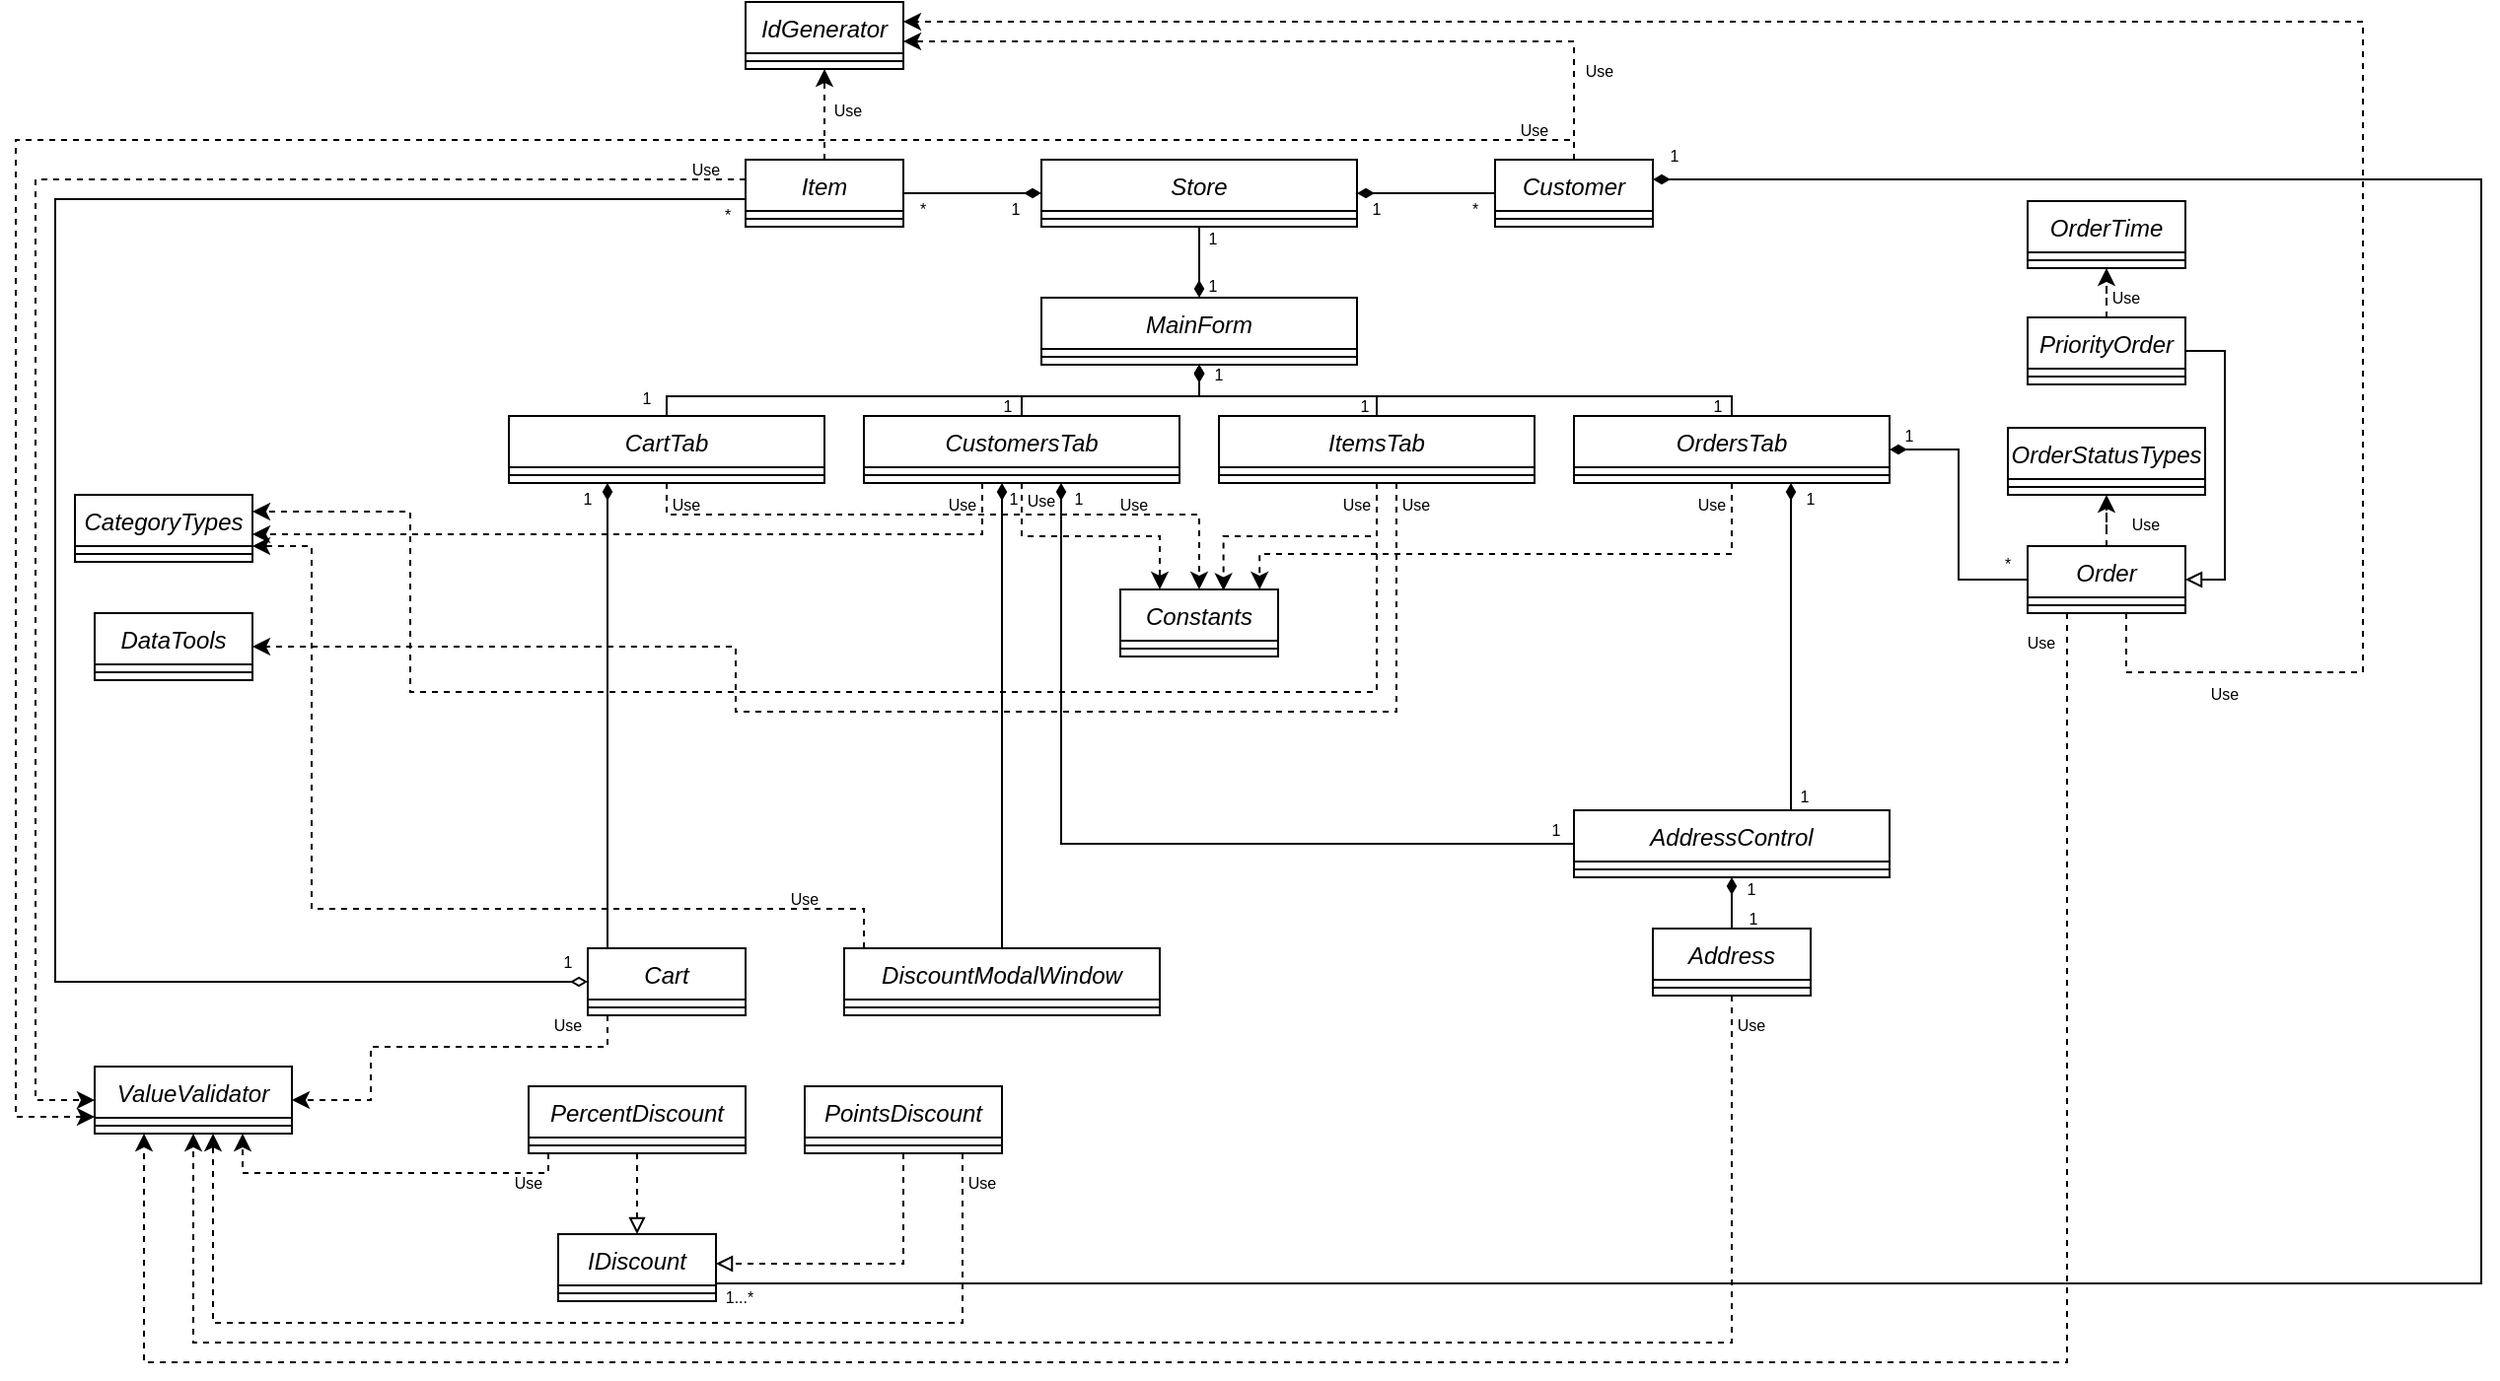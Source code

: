 <mxfile version="24.1.0" type="device">
  <diagram id="C5RBs43oDa-KdzZeNtuy" name="Page-1">
    <mxGraphModel dx="1646" dy="1647" grid="1" gridSize="10" guides="1" tooltips="1" connect="1" arrows="1" fold="1" page="1" pageScale="1" pageWidth="827" pageHeight="1169" math="0" shadow="0">
      <root>
        <mxCell id="WIyWlLk6GJQsqaUBKTNV-0" />
        <mxCell id="WIyWlLk6GJQsqaUBKTNV-1" parent="WIyWlLk6GJQsqaUBKTNV-0" />
        <mxCell id="OP0-XlqNr-w01qVT3SQ6-23" style="edgeStyle=orthogonalEdgeStyle;rounded=0;orthogonalLoop=1;jettySize=auto;html=1;entryX=0.5;entryY=0;entryDx=0;entryDy=0;endArrow=diamondThin;endFill=1;" parent="WIyWlLk6GJQsqaUBKTNV-1" source="zkfFHV4jXpPFQw0GAbJ--0" target="OP0-XlqNr-w01qVT3SQ6-0" edge="1">
          <mxGeometry relative="1" as="geometry" />
        </mxCell>
        <mxCell id="zkfFHV4jXpPFQw0GAbJ--0" value="Store" style="swimlane;fontStyle=2;align=center;verticalAlign=top;childLayout=stackLayout;horizontal=1;startSize=26;horizontalStack=0;resizeParent=1;resizeLast=0;collapsible=1;marginBottom=0;rounded=0;shadow=0;strokeWidth=1;" parent="WIyWlLk6GJQsqaUBKTNV-1" vertex="1">
          <mxGeometry x="290" y="40" width="160" height="34" as="geometry">
            <mxRectangle x="230" y="140" width="160" height="26" as="alternateBounds" />
          </mxGeometry>
        </mxCell>
        <mxCell id="zkfFHV4jXpPFQw0GAbJ--4" value="" style="line;html=1;strokeWidth=1;align=left;verticalAlign=middle;spacingTop=-1;spacingLeft=3;spacingRight=3;rotatable=0;labelPosition=right;points=[];portConstraint=eastwest;" parent="zkfFHV4jXpPFQw0GAbJ--0" vertex="1">
          <mxGeometry y="26" width="160" height="8" as="geometry" />
        </mxCell>
        <mxCell id="OP0-XlqNr-w01qVT3SQ6-0" value="MainForm" style="swimlane;fontStyle=2;align=center;verticalAlign=top;childLayout=stackLayout;horizontal=1;startSize=26;horizontalStack=0;resizeParent=1;resizeLast=0;collapsible=1;marginBottom=0;rounded=0;shadow=0;strokeWidth=1;" parent="WIyWlLk6GJQsqaUBKTNV-1" vertex="1">
          <mxGeometry x="290" y="110" width="160" height="34" as="geometry">
            <mxRectangle x="230" y="140" width="160" height="26" as="alternateBounds" />
          </mxGeometry>
        </mxCell>
        <mxCell id="OP0-XlqNr-w01qVT3SQ6-1" value="" style="line;html=1;strokeWidth=1;align=left;verticalAlign=middle;spacingTop=-1;spacingLeft=3;spacingRight=3;rotatable=0;labelPosition=right;points=[];portConstraint=eastwest;" parent="OP0-XlqNr-w01qVT3SQ6-0" vertex="1">
          <mxGeometry y="26" width="160" height="8" as="geometry" />
        </mxCell>
        <mxCell id="OP0-XlqNr-w01qVT3SQ6-26" style="edgeStyle=orthogonalEdgeStyle;rounded=0;orthogonalLoop=1;jettySize=auto;html=1;endArrow=diamondThin;endFill=1;" parent="WIyWlLk6GJQsqaUBKTNV-1" source="OP0-XlqNr-w01qVT3SQ6-2" target="OP0-XlqNr-w01qVT3SQ6-0" edge="1">
          <mxGeometry relative="1" as="geometry">
            <Array as="points">
              <mxPoint x="460" y="160" />
              <mxPoint x="370" y="160" />
            </Array>
          </mxGeometry>
        </mxCell>
        <mxCell id="OP0-XlqNr-w01qVT3SQ6-36" style="edgeStyle=orthogonalEdgeStyle;rounded=0;orthogonalLoop=1;jettySize=auto;html=1;entryX=1;entryY=0.25;entryDx=0;entryDy=0;dashed=1;" parent="WIyWlLk6GJQsqaUBKTNV-1" source="OP0-XlqNr-w01qVT3SQ6-2" target="OP0-XlqNr-w01qVT3SQ6-12" edge="1">
          <mxGeometry relative="1" as="geometry">
            <Array as="points">
              <mxPoint x="460" y="310" />
              <mxPoint x="-30" y="310" />
              <mxPoint x="-30" y="219" />
            </Array>
          </mxGeometry>
        </mxCell>
        <mxCell id="OP0-XlqNr-w01qVT3SQ6-37" style="edgeStyle=orthogonalEdgeStyle;rounded=0;orthogonalLoop=1;jettySize=auto;html=1;entryX=1;entryY=0.5;entryDx=0;entryDy=0;dashed=1;" parent="WIyWlLk6GJQsqaUBKTNV-1" source="OP0-XlqNr-w01qVT3SQ6-2" target="OP0-XlqNr-w01qVT3SQ6-10" edge="1">
          <mxGeometry relative="1" as="geometry">
            <Array as="points">
              <mxPoint x="470" y="320" />
              <mxPoint x="135" y="320" />
              <mxPoint x="135" y="287" />
            </Array>
          </mxGeometry>
        </mxCell>
        <mxCell id="OP0-XlqNr-w01qVT3SQ6-2" value="ItemsTab" style="swimlane;fontStyle=2;align=center;verticalAlign=top;childLayout=stackLayout;horizontal=1;startSize=26;horizontalStack=0;resizeParent=1;resizeLast=0;collapsible=1;marginBottom=0;rounded=0;shadow=0;strokeWidth=1;" parent="WIyWlLk6GJQsqaUBKTNV-1" vertex="1">
          <mxGeometry x="380" y="170" width="160" height="34" as="geometry">
            <mxRectangle x="230" y="140" width="160" height="26" as="alternateBounds" />
          </mxGeometry>
        </mxCell>
        <mxCell id="OP0-XlqNr-w01qVT3SQ6-3" value="" style="line;html=1;strokeWidth=1;align=left;verticalAlign=middle;spacingTop=-1;spacingLeft=3;spacingRight=3;rotatable=0;labelPosition=right;points=[];portConstraint=eastwest;" parent="OP0-XlqNr-w01qVT3SQ6-2" vertex="1">
          <mxGeometry y="26" width="160" height="8" as="geometry" />
        </mxCell>
        <mxCell id="OP0-XlqNr-w01qVT3SQ6-24" style="edgeStyle=orthogonalEdgeStyle;rounded=0;orthogonalLoop=1;jettySize=auto;html=1;entryX=0.5;entryY=1;entryDx=0;entryDy=0;endArrow=diamondThin;endFill=1;" parent="WIyWlLk6GJQsqaUBKTNV-1" source="OP0-XlqNr-w01qVT3SQ6-4" target="OP0-XlqNr-w01qVT3SQ6-0" edge="1">
          <mxGeometry relative="1" as="geometry">
            <Array as="points">
              <mxPoint x="100" y="160" />
              <mxPoint x="370" y="160" />
            </Array>
          </mxGeometry>
        </mxCell>
        <mxCell id="OP0-XlqNr-w01qVT3SQ6-32" style="edgeStyle=orthogonalEdgeStyle;rounded=0;orthogonalLoop=1;jettySize=auto;html=1;dashed=1;" parent="WIyWlLk6GJQsqaUBKTNV-1" source="OP0-XlqNr-w01qVT3SQ6-4" target="OP0-XlqNr-w01qVT3SQ6-14" edge="1">
          <mxGeometry relative="1" as="geometry">
            <Array as="points">
              <mxPoint x="100" y="220" />
              <mxPoint x="370" y="220" />
            </Array>
          </mxGeometry>
        </mxCell>
        <mxCell id="OP0-XlqNr-w01qVT3SQ6-4" value="CartTab" style="swimlane;fontStyle=2;align=center;verticalAlign=top;childLayout=stackLayout;horizontal=1;startSize=26;horizontalStack=0;resizeParent=1;resizeLast=0;collapsible=1;marginBottom=0;rounded=0;shadow=0;strokeWidth=1;" parent="WIyWlLk6GJQsqaUBKTNV-1" vertex="1">
          <mxGeometry x="20" y="170" width="160" height="34" as="geometry">
            <mxRectangle x="230" y="140" width="160" height="26" as="alternateBounds" />
          </mxGeometry>
        </mxCell>
        <mxCell id="OP0-XlqNr-w01qVT3SQ6-5" value="" style="line;html=1;strokeWidth=1;align=left;verticalAlign=middle;spacingTop=-1;spacingLeft=3;spacingRight=3;rotatable=0;labelPosition=right;points=[];portConstraint=eastwest;" parent="OP0-XlqNr-w01qVT3SQ6-4" vertex="1">
          <mxGeometry y="26" width="160" height="8" as="geometry" />
        </mxCell>
        <mxCell id="OP0-XlqNr-w01qVT3SQ6-25" style="edgeStyle=orthogonalEdgeStyle;rounded=0;orthogonalLoop=1;jettySize=auto;html=1;endArrow=diamondThin;endFill=1;" parent="WIyWlLk6GJQsqaUBKTNV-1" source="OP0-XlqNr-w01qVT3SQ6-6" target="OP0-XlqNr-w01qVT3SQ6-0" edge="1">
          <mxGeometry relative="1" as="geometry">
            <Array as="points">
              <mxPoint x="280" y="160" />
              <mxPoint x="370" y="160" />
            </Array>
          </mxGeometry>
        </mxCell>
        <mxCell id="OP0-XlqNr-w01qVT3SQ6-31" style="edgeStyle=orthogonalEdgeStyle;rounded=0;orthogonalLoop=1;jettySize=auto;html=1;entryX=0.25;entryY=0;entryDx=0;entryDy=0;dashed=1;" parent="WIyWlLk6GJQsqaUBKTNV-1" source="OP0-XlqNr-w01qVT3SQ6-6" target="OP0-XlqNr-w01qVT3SQ6-14" edge="1">
          <mxGeometry relative="1" as="geometry" />
        </mxCell>
        <mxCell id="OP0-XlqNr-w01qVT3SQ6-6" value="CustomersTab" style="swimlane;fontStyle=2;align=center;verticalAlign=top;childLayout=stackLayout;horizontal=1;startSize=26;horizontalStack=0;resizeParent=1;resizeLast=0;collapsible=1;marginBottom=0;rounded=0;shadow=0;strokeWidth=1;" parent="WIyWlLk6GJQsqaUBKTNV-1" vertex="1">
          <mxGeometry x="200" y="170" width="160" height="34" as="geometry">
            <mxRectangle x="230" y="140" width="160" height="26" as="alternateBounds" />
          </mxGeometry>
        </mxCell>
        <mxCell id="OP0-XlqNr-w01qVT3SQ6-7" value="" style="line;html=1;strokeWidth=1;align=left;verticalAlign=middle;spacingTop=-1;spacingLeft=3;spacingRight=3;rotatable=0;labelPosition=right;points=[];portConstraint=eastwest;" parent="OP0-XlqNr-w01qVT3SQ6-6" vertex="1">
          <mxGeometry y="26" width="160" height="8" as="geometry" />
        </mxCell>
        <mxCell id="OP0-XlqNr-w01qVT3SQ6-27" style="edgeStyle=orthogonalEdgeStyle;rounded=0;orthogonalLoop=1;jettySize=auto;html=1;endArrow=diamondThin;endFill=1;" parent="WIyWlLk6GJQsqaUBKTNV-1" source="OP0-XlqNr-w01qVT3SQ6-8" target="OP0-XlqNr-w01qVT3SQ6-0" edge="1">
          <mxGeometry relative="1" as="geometry">
            <Array as="points">
              <mxPoint x="640" y="160" />
              <mxPoint x="370" y="160" />
            </Array>
          </mxGeometry>
        </mxCell>
        <mxCell id="OP0-XlqNr-w01qVT3SQ6-8" value="OrdersTab" style="swimlane;fontStyle=2;align=center;verticalAlign=top;childLayout=stackLayout;horizontal=1;startSize=26;horizontalStack=0;resizeParent=1;resizeLast=0;collapsible=1;marginBottom=0;rounded=0;shadow=0;strokeWidth=1;" parent="WIyWlLk6GJQsqaUBKTNV-1" vertex="1">
          <mxGeometry x="560" y="170" width="160" height="34" as="geometry">
            <mxRectangle x="230" y="140" width="160" height="26" as="alternateBounds" />
          </mxGeometry>
        </mxCell>
        <mxCell id="OP0-XlqNr-w01qVT3SQ6-9" value="" style="line;html=1;strokeWidth=1;align=left;verticalAlign=middle;spacingTop=-1;spacingLeft=3;spacingRight=3;rotatable=0;labelPosition=right;points=[];portConstraint=eastwest;" parent="OP0-XlqNr-w01qVT3SQ6-8" vertex="1">
          <mxGeometry y="26" width="160" height="8" as="geometry" />
        </mxCell>
        <mxCell id="OP0-XlqNr-w01qVT3SQ6-10" value="DataTools" style="swimlane;fontStyle=2;align=center;verticalAlign=top;childLayout=stackLayout;horizontal=1;startSize=26;horizontalStack=0;resizeParent=1;resizeLast=0;collapsible=1;marginBottom=0;rounded=0;shadow=0;strokeWidth=1;" parent="WIyWlLk6GJQsqaUBKTNV-1" vertex="1">
          <mxGeometry x="-190" y="270" width="80" height="34" as="geometry">
            <mxRectangle x="230" y="140" width="160" height="26" as="alternateBounds" />
          </mxGeometry>
        </mxCell>
        <mxCell id="OP0-XlqNr-w01qVT3SQ6-11" value="" style="line;html=1;strokeWidth=1;align=left;verticalAlign=middle;spacingTop=-1;spacingLeft=3;spacingRight=3;rotatable=0;labelPosition=right;points=[];portConstraint=eastwest;" parent="OP0-XlqNr-w01qVT3SQ6-10" vertex="1">
          <mxGeometry y="26" width="80" height="8" as="geometry" />
        </mxCell>
        <mxCell id="OP0-XlqNr-w01qVT3SQ6-12" value="CategoryTypes" style="swimlane;fontStyle=2;align=center;verticalAlign=top;childLayout=stackLayout;horizontal=1;startSize=26;horizontalStack=0;resizeParent=1;resizeLast=0;collapsible=1;marginBottom=0;rounded=0;shadow=0;strokeWidth=1;" parent="WIyWlLk6GJQsqaUBKTNV-1" vertex="1">
          <mxGeometry x="-200" y="210" width="90" height="34" as="geometry">
            <mxRectangle x="230" y="140" width="160" height="26" as="alternateBounds" />
          </mxGeometry>
        </mxCell>
        <mxCell id="OP0-XlqNr-w01qVT3SQ6-13" value="" style="line;html=1;strokeWidth=1;align=left;verticalAlign=middle;spacingTop=-1;spacingLeft=3;spacingRight=3;rotatable=0;labelPosition=right;points=[];portConstraint=eastwest;" parent="OP0-XlqNr-w01qVT3SQ6-12" vertex="1">
          <mxGeometry y="26" width="90" height="8" as="geometry" />
        </mxCell>
        <mxCell id="OP0-XlqNr-w01qVT3SQ6-14" value="Constants" style="swimlane;fontStyle=2;align=center;verticalAlign=top;childLayout=stackLayout;horizontal=1;startSize=26;horizontalStack=0;resizeParent=1;resizeLast=0;collapsible=1;marginBottom=0;rounded=0;shadow=0;strokeWidth=1;" parent="WIyWlLk6GJQsqaUBKTNV-1" vertex="1">
          <mxGeometry x="330" y="258" width="80" height="34" as="geometry">
            <mxRectangle x="230" y="140" width="160" height="26" as="alternateBounds" />
          </mxGeometry>
        </mxCell>
        <mxCell id="OP0-XlqNr-w01qVT3SQ6-15" value="" style="line;html=1;strokeWidth=1;align=left;verticalAlign=middle;spacingTop=-1;spacingLeft=3;spacingRight=3;rotatable=0;labelPosition=right;points=[];portConstraint=eastwest;" parent="OP0-XlqNr-w01qVT3SQ6-14" vertex="1">
          <mxGeometry y="26" width="80" height="8" as="geometry" />
        </mxCell>
        <mxCell id="OP0-XlqNr-w01qVT3SQ6-38" style="edgeStyle=orthogonalEdgeStyle;rounded=0;orthogonalLoop=1;jettySize=auto;html=1;entryX=1;entryY=0.5;entryDx=0;entryDy=0;endArrow=diamondThin;endFill=1;" parent="WIyWlLk6GJQsqaUBKTNV-1" source="OP0-XlqNr-w01qVT3SQ6-16" target="OP0-XlqNr-w01qVT3SQ6-8" edge="1">
          <mxGeometry relative="1" as="geometry" />
        </mxCell>
        <mxCell id="OP0-XlqNr-w01qVT3SQ6-41" style="edgeStyle=orthogonalEdgeStyle;rounded=0;orthogonalLoop=1;jettySize=auto;html=1;dashed=1;" parent="WIyWlLk6GJQsqaUBKTNV-1" source="OP0-XlqNr-w01qVT3SQ6-16" target="OP0-XlqNr-w01qVT3SQ6-18" edge="1">
          <mxGeometry relative="1" as="geometry" />
        </mxCell>
        <mxCell id="OP0-XlqNr-w01qVT3SQ6-82" style="edgeStyle=orthogonalEdgeStyle;rounded=0;orthogonalLoop=1;jettySize=auto;html=1;entryX=0.25;entryY=1;entryDx=0;entryDy=0;dashed=1;" parent="WIyWlLk6GJQsqaUBKTNV-1" source="OP0-XlqNr-w01qVT3SQ6-16" target="OP0-XlqNr-w01qVT3SQ6-74" edge="1">
          <mxGeometry relative="1" as="geometry">
            <Array as="points">
              <mxPoint x="810" y="650" />
              <mxPoint x="-165" y="650" />
            </Array>
          </mxGeometry>
        </mxCell>
        <mxCell id="RQSe3wf5_dIIm8GPmkaq-11" style="edgeStyle=orthogonalEdgeStyle;rounded=0;orthogonalLoop=1;jettySize=auto;html=1;dashed=1;" parent="WIyWlLk6GJQsqaUBKTNV-1" source="OP0-XlqNr-w01qVT3SQ6-16" target="RQSe3wf5_dIIm8GPmkaq-7" edge="1">
          <mxGeometry relative="1" as="geometry">
            <Array as="points">
              <mxPoint x="840" y="300" />
              <mxPoint x="960" y="300" />
              <mxPoint x="960" y="-30" />
            </Array>
          </mxGeometry>
        </mxCell>
        <mxCell id="OP0-XlqNr-w01qVT3SQ6-16" value="Order" style="swimlane;fontStyle=2;align=center;verticalAlign=top;childLayout=stackLayout;horizontal=1;startSize=26;horizontalStack=0;resizeParent=1;resizeLast=0;collapsible=1;marginBottom=0;rounded=0;shadow=0;strokeWidth=1;" parent="WIyWlLk6GJQsqaUBKTNV-1" vertex="1">
          <mxGeometry x="790" y="236" width="80" height="34" as="geometry">
            <mxRectangle x="230" y="140" width="160" height="26" as="alternateBounds" />
          </mxGeometry>
        </mxCell>
        <mxCell id="OP0-XlqNr-w01qVT3SQ6-17" value="" style="line;html=1;strokeWidth=1;align=left;verticalAlign=middle;spacingTop=-1;spacingLeft=3;spacingRight=3;rotatable=0;labelPosition=right;points=[];portConstraint=eastwest;" parent="OP0-XlqNr-w01qVT3SQ6-16" vertex="1">
          <mxGeometry y="26" width="80" height="8" as="geometry" />
        </mxCell>
        <mxCell id="OP0-XlqNr-w01qVT3SQ6-18" value="OrderStatusTypes " style="swimlane;fontStyle=2;align=center;verticalAlign=top;childLayout=stackLayout;horizontal=1;startSize=26;horizontalStack=0;resizeParent=1;resizeLast=0;collapsible=1;marginBottom=0;rounded=0;shadow=0;strokeWidth=1;" parent="WIyWlLk6GJQsqaUBKTNV-1" vertex="1">
          <mxGeometry x="780" y="176" width="100" height="34" as="geometry">
            <mxRectangle x="230" y="140" width="160" height="26" as="alternateBounds" />
          </mxGeometry>
        </mxCell>
        <mxCell id="OP0-XlqNr-w01qVT3SQ6-19" value="" style="line;html=1;strokeWidth=1;align=left;verticalAlign=middle;spacingTop=-1;spacingLeft=3;spacingRight=3;rotatable=0;labelPosition=right;points=[];portConstraint=eastwest;" parent="OP0-XlqNr-w01qVT3SQ6-18" vertex="1">
          <mxGeometry y="26" width="100" height="8" as="geometry" />
        </mxCell>
        <mxCell id="OP0-XlqNr-w01qVT3SQ6-42" style="edgeStyle=orthogonalEdgeStyle;rounded=0;orthogonalLoop=1;jettySize=auto;html=1;entryX=1;entryY=0.5;entryDx=0;entryDy=0;endArrow=block;endFill=0;" parent="WIyWlLk6GJQsqaUBKTNV-1" source="OP0-XlqNr-w01qVT3SQ6-20" target="OP0-XlqNr-w01qVT3SQ6-16" edge="1">
          <mxGeometry relative="1" as="geometry">
            <Array as="points">
              <mxPoint x="890" y="137" />
              <mxPoint x="890" y="253" />
            </Array>
          </mxGeometry>
        </mxCell>
        <mxCell id="RQSe3wf5_dIIm8GPmkaq-5" style="edgeStyle=orthogonalEdgeStyle;rounded=0;orthogonalLoop=1;jettySize=auto;html=1;dashed=1;" parent="WIyWlLk6GJQsqaUBKTNV-1" source="OP0-XlqNr-w01qVT3SQ6-20" target="RQSe3wf5_dIIm8GPmkaq-3" edge="1">
          <mxGeometry relative="1" as="geometry" />
        </mxCell>
        <mxCell id="OP0-XlqNr-w01qVT3SQ6-20" value="PriorityOrder" style="swimlane;fontStyle=2;align=center;verticalAlign=top;childLayout=stackLayout;horizontal=1;startSize=26;horizontalStack=0;resizeParent=1;resizeLast=0;collapsible=1;marginBottom=0;rounded=0;shadow=0;strokeWidth=1;" parent="WIyWlLk6GJQsqaUBKTNV-1" vertex="1">
          <mxGeometry x="790" y="120" width="80" height="34" as="geometry">
            <mxRectangle x="230" y="140" width="160" height="26" as="alternateBounds" />
          </mxGeometry>
        </mxCell>
        <mxCell id="OP0-XlqNr-w01qVT3SQ6-21" value="" style="line;html=1;strokeWidth=1;align=left;verticalAlign=middle;spacingTop=-1;spacingLeft=3;spacingRight=3;rotatable=0;labelPosition=right;points=[];portConstraint=eastwest;" parent="OP0-XlqNr-w01qVT3SQ6-20" vertex="1">
          <mxGeometry y="26" width="80" height="8" as="geometry" />
        </mxCell>
        <mxCell id="OP0-XlqNr-w01qVT3SQ6-33" style="edgeStyle=orthogonalEdgeStyle;rounded=0;orthogonalLoop=1;jettySize=auto;html=1;entryX=0.654;entryY=0.02;entryDx=0;entryDy=0;entryPerimeter=0;dashed=1;" parent="WIyWlLk6GJQsqaUBKTNV-1" source="OP0-XlqNr-w01qVT3SQ6-2" target="OP0-XlqNr-w01qVT3SQ6-14" edge="1">
          <mxGeometry relative="1" as="geometry" />
        </mxCell>
        <mxCell id="OP0-XlqNr-w01qVT3SQ6-34" style="edgeStyle=orthogonalEdgeStyle;rounded=0;orthogonalLoop=1;jettySize=auto;html=1;entryX=0.883;entryY=0;entryDx=0;entryDy=0;entryPerimeter=0;dashed=1;" parent="WIyWlLk6GJQsqaUBKTNV-1" source="OP0-XlqNr-w01qVT3SQ6-8" target="OP0-XlqNr-w01qVT3SQ6-14" edge="1">
          <mxGeometry relative="1" as="geometry">
            <Array as="points">
              <mxPoint x="640" y="240" />
              <mxPoint x="401" y="240" />
            </Array>
          </mxGeometry>
        </mxCell>
        <mxCell id="OP0-XlqNr-w01qVT3SQ6-35" style="edgeStyle=orthogonalEdgeStyle;rounded=0;orthogonalLoop=1;jettySize=auto;html=1;dashed=1;" parent="WIyWlLk6GJQsqaUBKTNV-1" source="OP0-XlqNr-w01qVT3SQ6-6" target="OP0-XlqNr-w01qVT3SQ6-12" edge="1">
          <mxGeometry relative="1" as="geometry">
            <Array as="points">
              <mxPoint x="260" y="230" />
            </Array>
          </mxGeometry>
        </mxCell>
        <mxCell id="OP0-XlqNr-w01qVT3SQ6-62" style="edgeStyle=orthogonalEdgeStyle;rounded=0;orthogonalLoop=1;jettySize=auto;html=1;endArrow=diamondThin;endFill=1;" parent="WIyWlLk6GJQsqaUBKTNV-1" source="OP0-XlqNr-w01qVT3SQ6-43" target="OP0-XlqNr-w01qVT3SQ6-6" edge="1">
          <mxGeometry relative="1" as="geometry">
            <Array as="points">
              <mxPoint x="270" y="260" />
              <mxPoint x="270" y="260" />
            </Array>
          </mxGeometry>
        </mxCell>
        <mxCell id="OP0-XlqNr-w01qVT3SQ6-63" style="edgeStyle=orthogonalEdgeStyle;rounded=0;orthogonalLoop=1;jettySize=auto;html=1;dashed=1;" parent="WIyWlLk6GJQsqaUBKTNV-1" edge="1">
          <mxGeometry relative="1" as="geometry">
            <mxPoint x="190" y="466" as="sourcePoint" />
            <mxPoint x="-110" y="236" as="targetPoint" />
            <Array as="points">
              <mxPoint x="200" y="466" />
              <mxPoint x="200" y="420" />
              <mxPoint x="-80" y="420" />
              <mxPoint x="-80" y="236" />
            </Array>
          </mxGeometry>
        </mxCell>
        <mxCell id="OP0-XlqNr-w01qVT3SQ6-43" value="DiscountModalWindow" style="swimlane;fontStyle=2;align=center;verticalAlign=top;childLayout=stackLayout;horizontal=1;startSize=26;horizontalStack=0;resizeParent=1;resizeLast=0;collapsible=1;marginBottom=0;rounded=0;shadow=0;strokeWidth=1;" parent="WIyWlLk6GJQsqaUBKTNV-1" vertex="1">
          <mxGeometry x="190" y="440" width="160" height="34" as="geometry">
            <mxRectangle x="230" y="140" width="160" height="26" as="alternateBounds" />
          </mxGeometry>
        </mxCell>
        <mxCell id="OP0-XlqNr-w01qVT3SQ6-44" value="" style="line;html=1;strokeWidth=1;align=left;verticalAlign=middle;spacingTop=-1;spacingLeft=3;spacingRight=3;rotatable=0;labelPosition=right;points=[];portConstraint=eastwest;" parent="OP0-XlqNr-w01qVT3SQ6-43" vertex="1">
          <mxGeometry y="26" width="160" height="8" as="geometry" />
        </mxCell>
        <mxCell id="OP0-XlqNr-w01qVT3SQ6-55" style="edgeStyle=orthogonalEdgeStyle;rounded=0;orthogonalLoop=1;jettySize=auto;html=1;endArrow=diamondThin;endFill=1;" parent="WIyWlLk6GJQsqaUBKTNV-1" source="OP0-XlqNr-w01qVT3SQ6-45" target="OP0-XlqNr-w01qVT3SQ6-8" edge="1">
          <mxGeometry relative="1" as="geometry">
            <Array as="points">
              <mxPoint x="670" y="280" />
              <mxPoint x="670" y="280" />
            </Array>
          </mxGeometry>
        </mxCell>
        <mxCell id="OP0-XlqNr-w01qVT3SQ6-56" style="edgeStyle=orthogonalEdgeStyle;rounded=0;orthogonalLoop=1;jettySize=auto;html=1;endArrow=diamondThin;endFill=1;" parent="WIyWlLk6GJQsqaUBKTNV-1" source="OP0-XlqNr-w01qVT3SQ6-45" target="OP0-XlqNr-w01qVT3SQ6-6" edge="1">
          <mxGeometry relative="1" as="geometry">
            <Array as="points">
              <mxPoint x="300" y="387" />
            </Array>
          </mxGeometry>
        </mxCell>
        <mxCell id="OP0-XlqNr-w01qVT3SQ6-45" value="AddressControl" style="swimlane;fontStyle=2;align=center;verticalAlign=top;childLayout=stackLayout;horizontal=1;startSize=26;horizontalStack=0;resizeParent=1;resizeLast=0;collapsible=1;marginBottom=0;rounded=0;shadow=0;strokeWidth=1;" parent="WIyWlLk6GJQsqaUBKTNV-1" vertex="1">
          <mxGeometry x="560" y="370" width="160" height="34" as="geometry">
            <mxRectangle x="230" y="140" width="160" height="26" as="alternateBounds" />
          </mxGeometry>
        </mxCell>
        <mxCell id="OP0-XlqNr-w01qVT3SQ6-46" value="" style="line;html=1;strokeWidth=1;align=left;verticalAlign=middle;spacingTop=-1;spacingLeft=3;spacingRight=3;rotatable=0;labelPosition=right;points=[];portConstraint=eastwest;" parent="OP0-XlqNr-w01qVT3SQ6-45" vertex="1">
          <mxGeometry y="26" width="160" height="8" as="geometry" />
        </mxCell>
        <mxCell id="OP0-XlqNr-w01qVT3SQ6-57" style="edgeStyle=orthogonalEdgeStyle;rounded=0;orthogonalLoop=1;jettySize=auto;html=1;endArrow=diamondThin;endFill=1;" parent="WIyWlLk6GJQsqaUBKTNV-1" source="OP0-XlqNr-w01qVT3SQ6-47" target="OP0-XlqNr-w01qVT3SQ6-45" edge="1">
          <mxGeometry relative="1" as="geometry" />
        </mxCell>
        <mxCell id="OP0-XlqNr-w01qVT3SQ6-79" style="edgeStyle=orthogonalEdgeStyle;rounded=0;orthogonalLoop=1;jettySize=auto;html=1;entryX=0.5;entryY=1;entryDx=0;entryDy=0;dashed=1;" parent="WIyWlLk6GJQsqaUBKTNV-1" source="OP0-XlqNr-w01qVT3SQ6-47" target="OP0-XlqNr-w01qVT3SQ6-74" edge="1">
          <mxGeometry relative="1" as="geometry">
            <Array as="points">
              <mxPoint x="640" y="640" />
              <mxPoint x="-140" y="640" />
            </Array>
          </mxGeometry>
        </mxCell>
        <mxCell id="OP0-XlqNr-w01qVT3SQ6-47" value="Address" style="swimlane;fontStyle=2;align=center;verticalAlign=top;childLayout=stackLayout;horizontal=1;startSize=26;horizontalStack=0;resizeParent=1;resizeLast=0;collapsible=1;marginBottom=0;rounded=0;shadow=0;strokeWidth=1;" parent="WIyWlLk6GJQsqaUBKTNV-1" vertex="1">
          <mxGeometry x="600" y="430" width="80" height="34" as="geometry">
            <mxRectangle x="230" y="140" width="160" height="26" as="alternateBounds" />
          </mxGeometry>
        </mxCell>
        <mxCell id="OP0-XlqNr-w01qVT3SQ6-48" value="" style="line;html=1;strokeWidth=1;align=left;verticalAlign=middle;spacingTop=-1;spacingLeft=3;spacingRight=3;rotatable=0;labelPosition=right;points=[];portConstraint=eastwest;" parent="OP0-XlqNr-w01qVT3SQ6-47" vertex="1">
          <mxGeometry y="26" width="80" height="8" as="geometry" />
        </mxCell>
        <mxCell id="OP0-XlqNr-w01qVT3SQ6-59" style="edgeStyle=orthogonalEdgeStyle;rounded=0;orthogonalLoop=1;jettySize=auto;html=1;endArrow=diamondThin;endFill=1;" parent="WIyWlLk6GJQsqaUBKTNV-1" source="OP0-XlqNr-w01qVT3SQ6-49" target="zkfFHV4jXpPFQw0GAbJ--0" edge="1">
          <mxGeometry relative="1" as="geometry" />
        </mxCell>
        <mxCell id="OP0-XlqNr-w01qVT3SQ6-77" style="edgeStyle=orthogonalEdgeStyle;rounded=0;orthogonalLoop=1;jettySize=auto;html=1;entryX=0;entryY=0.5;entryDx=0;entryDy=0;dashed=1;" parent="WIyWlLk6GJQsqaUBKTNV-1" source="OP0-XlqNr-w01qVT3SQ6-49" target="OP0-XlqNr-w01qVT3SQ6-74" edge="1">
          <mxGeometry relative="1" as="geometry">
            <Array as="points">
              <mxPoint x="-220" y="50" />
              <mxPoint x="-220" y="517" />
            </Array>
          </mxGeometry>
        </mxCell>
        <mxCell id="LCrB2zCcNJXkTFU1sUOW-9" style="edgeStyle=orthogonalEdgeStyle;rounded=0;orthogonalLoop=1;jettySize=auto;html=1;entryX=0;entryY=0.5;entryDx=0;entryDy=0;endArrow=diamondThin;endFill=0;" parent="WIyWlLk6GJQsqaUBKTNV-1" source="OP0-XlqNr-w01qVT3SQ6-49" target="OP0-XlqNr-w01qVT3SQ6-53" edge="1">
          <mxGeometry relative="1" as="geometry">
            <Array as="points">
              <mxPoint x="-210" y="60" />
              <mxPoint x="-210" y="457" />
            </Array>
          </mxGeometry>
        </mxCell>
        <mxCell id="RQSe3wf5_dIIm8GPmkaq-9" style="edgeStyle=orthogonalEdgeStyle;rounded=0;orthogonalLoop=1;jettySize=auto;html=1;dashed=1;" parent="WIyWlLk6GJQsqaUBKTNV-1" source="OP0-XlqNr-w01qVT3SQ6-49" target="RQSe3wf5_dIIm8GPmkaq-7" edge="1">
          <mxGeometry relative="1" as="geometry" />
        </mxCell>
        <mxCell id="OP0-XlqNr-w01qVT3SQ6-49" value="Item" style="swimlane;fontStyle=2;align=center;verticalAlign=top;childLayout=stackLayout;horizontal=1;startSize=26;horizontalStack=0;resizeParent=1;resizeLast=0;collapsible=1;marginBottom=0;rounded=0;shadow=0;strokeWidth=1;" parent="WIyWlLk6GJQsqaUBKTNV-1" vertex="1">
          <mxGeometry x="140" y="40" width="80" height="34" as="geometry">
            <mxRectangle x="230" y="140" width="160" height="26" as="alternateBounds" />
          </mxGeometry>
        </mxCell>
        <mxCell id="OP0-XlqNr-w01qVT3SQ6-50" value="" style="line;html=1;strokeWidth=1;align=left;verticalAlign=middle;spacingTop=-1;spacingLeft=3;spacingRight=3;rotatable=0;labelPosition=right;points=[];portConstraint=eastwest;" parent="OP0-XlqNr-w01qVT3SQ6-49" vertex="1">
          <mxGeometry y="26" width="80" height="8" as="geometry" />
        </mxCell>
        <mxCell id="OP0-XlqNr-w01qVT3SQ6-58" style="edgeStyle=orthogonalEdgeStyle;rounded=0;orthogonalLoop=1;jettySize=auto;html=1;endArrow=diamondThin;endFill=1;" parent="WIyWlLk6GJQsqaUBKTNV-1" source="OP0-XlqNr-w01qVT3SQ6-51" target="zkfFHV4jXpPFQw0GAbJ--0" edge="1">
          <mxGeometry relative="1" as="geometry" />
        </mxCell>
        <mxCell id="OP0-XlqNr-w01qVT3SQ6-78" style="edgeStyle=orthogonalEdgeStyle;rounded=0;orthogonalLoop=1;jettySize=auto;html=1;entryX=0;entryY=0.75;entryDx=0;entryDy=0;dashed=1;" parent="WIyWlLk6GJQsqaUBKTNV-1" source="OP0-XlqNr-w01qVT3SQ6-51" target="OP0-XlqNr-w01qVT3SQ6-74" edge="1">
          <mxGeometry relative="1" as="geometry">
            <Array as="points">
              <mxPoint x="560" y="30" />
              <mxPoint x="-230" y="30" />
              <mxPoint x="-230" y="526" />
            </Array>
          </mxGeometry>
        </mxCell>
        <mxCell id="RQSe3wf5_dIIm8GPmkaq-10" style="edgeStyle=orthogonalEdgeStyle;rounded=0;orthogonalLoop=1;jettySize=auto;html=1;dashed=1;" parent="WIyWlLk6GJQsqaUBKTNV-1" source="OP0-XlqNr-w01qVT3SQ6-51" target="RQSe3wf5_dIIm8GPmkaq-7" edge="1">
          <mxGeometry relative="1" as="geometry">
            <Array as="points">
              <mxPoint x="560" y="-20" />
            </Array>
          </mxGeometry>
        </mxCell>
        <mxCell id="OP0-XlqNr-w01qVT3SQ6-51" value="Customer" style="swimlane;fontStyle=2;align=center;verticalAlign=top;childLayout=stackLayout;horizontal=1;startSize=26;horizontalStack=0;resizeParent=1;resizeLast=0;collapsible=1;marginBottom=0;rounded=0;shadow=0;strokeWidth=1;" parent="WIyWlLk6GJQsqaUBKTNV-1" vertex="1">
          <mxGeometry x="520" y="40" width="80" height="34" as="geometry">
            <mxRectangle x="230" y="140" width="160" height="26" as="alternateBounds" />
          </mxGeometry>
        </mxCell>
        <mxCell id="OP0-XlqNr-w01qVT3SQ6-52" value="" style="line;html=1;strokeWidth=1;align=left;verticalAlign=middle;spacingTop=-1;spacingLeft=3;spacingRight=3;rotatable=0;labelPosition=right;points=[];portConstraint=eastwest;" parent="OP0-XlqNr-w01qVT3SQ6-51" vertex="1">
          <mxGeometry y="26" width="80" height="8" as="geometry" />
        </mxCell>
        <mxCell id="OP0-XlqNr-w01qVT3SQ6-60" style="edgeStyle=orthogonalEdgeStyle;rounded=0;orthogonalLoop=1;jettySize=auto;html=1;endArrow=diamondThin;endFill=1;" parent="WIyWlLk6GJQsqaUBKTNV-1" source="OP0-XlqNr-w01qVT3SQ6-53" target="OP0-XlqNr-w01qVT3SQ6-4" edge="1">
          <mxGeometry relative="1" as="geometry">
            <Array as="points">
              <mxPoint x="70" y="320" />
              <mxPoint x="70" y="320" />
            </Array>
          </mxGeometry>
        </mxCell>
        <mxCell id="OP0-XlqNr-w01qVT3SQ6-76" style="edgeStyle=orthogonalEdgeStyle;rounded=0;orthogonalLoop=1;jettySize=auto;html=1;entryX=1;entryY=0.5;entryDx=0;entryDy=0;dashed=1;" parent="WIyWlLk6GJQsqaUBKTNV-1" source="OP0-XlqNr-w01qVT3SQ6-53" target="OP0-XlqNr-w01qVT3SQ6-74" edge="1">
          <mxGeometry relative="1" as="geometry">
            <Array as="points">
              <mxPoint x="70" y="490" />
              <mxPoint x="-50" y="490" />
              <mxPoint x="-50" y="517" />
            </Array>
          </mxGeometry>
        </mxCell>
        <mxCell id="OP0-XlqNr-w01qVT3SQ6-53" value="Cart" style="swimlane;fontStyle=2;align=center;verticalAlign=top;childLayout=stackLayout;horizontal=1;startSize=26;horizontalStack=0;resizeParent=1;resizeLast=0;collapsible=1;marginBottom=0;rounded=0;shadow=0;strokeWidth=1;" parent="WIyWlLk6GJQsqaUBKTNV-1" vertex="1">
          <mxGeometry x="60" y="440" width="80" height="34" as="geometry">
            <mxRectangle x="230" y="140" width="160" height="26" as="alternateBounds" />
          </mxGeometry>
        </mxCell>
        <mxCell id="OP0-XlqNr-w01qVT3SQ6-54" value="" style="line;html=1;strokeWidth=1;align=left;verticalAlign=middle;spacingTop=-1;spacingLeft=3;spacingRight=3;rotatable=0;labelPosition=right;points=[];portConstraint=eastwest;" parent="OP0-XlqNr-w01qVT3SQ6-53" vertex="1">
          <mxGeometry y="26" width="80" height="8" as="geometry" />
        </mxCell>
        <mxCell id="OP0-XlqNr-w01qVT3SQ6-72" style="edgeStyle=orthogonalEdgeStyle;rounded=0;orthogonalLoop=1;jettySize=auto;html=1;endArrow=block;endFill=0;dashed=1;" parent="WIyWlLk6GJQsqaUBKTNV-1" source="OP0-XlqNr-w01qVT3SQ6-64" target="OP0-XlqNr-w01qVT3SQ6-70" edge="1">
          <mxGeometry relative="1" as="geometry" />
        </mxCell>
        <mxCell id="OP0-XlqNr-w01qVT3SQ6-80" style="edgeStyle=orthogonalEdgeStyle;rounded=0;orthogonalLoop=1;jettySize=auto;html=1;entryX=0.75;entryY=1;entryDx=0;entryDy=0;dashed=1;" parent="WIyWlLk6GJQsqaUBKTNV-1" source="OP0-XlqNr-w01qVT3SQ6-64" target="OP0-XlqNr-w01qVT3SQ6-74" edge="1">
          <mxGeometry relative="1" as="geometry">
            <Array as="points">
              <mxPoint x="40" y="554" />
              <mxPoint x="-115" y="554" />
            </Array>
          </mxGeometry>
        </mxCell>
        <mxCell id="OP0-XlqNr-w01qVT3SQ6-64" value="PercentDiscount" style="swimlane;fontStyle=2;align=center;verticalAlign=top;childLayout=stackLayout;horizontal=1;startSize=26;horizontalStack=0;resizeParent=1;resizeLast=0;collapsible=1;marginBottom=0;rounded=0;shadow=0;strokeWidth=1;" parent="WIyWlLk6GJQsqaUBKTNV-1" vertex="1">
          <mxGeometry x="30" y="510" width="110" height="34" as="geometry">
            <mxRectangle x="230" y="140" width="160" height="26" as="alternateBounds" />
          </mxGeometry>
        </mxCell>
        <mxCell id="OP0-XlqNr-w01qVT3SQ6-65" value="" style="line;html=1;strokeWidth=1;align=left;verticalAlign=middle;spacingTop=-1;spacingLeft=3;spacingRight=3;rotatable=0;labelPosition=right;points=[];portConstraint=eastwest;" parent="OP0-XlqNr-w01qVT3SQ6-64" vertex="1">
          <mxGeometry y="26" width="110" height="8" as="geometry" />
        </mxCell>
        <mxCell id="OP0-XlqNr-w01qVT3SQ6-73" style="edgeStyle=orthogonalEdgeStyle;rounded=0;orthogonalLoop=1;jettySize=auto;html=1;endArrow=block;endFill=0;dashed=1;" parent="WIyWlLk6GJQsqaUBKTNV-1" source="OP0-XlqNr-w01qVT3SQ6-66" target="OP0-XlqNr-w01qVT3SQ6-70" edge="1">
          <mxGeometry relative="1" as="geometry">
            <Array as="points">
              <mxPoint x="220" y="600" />
            </Array>
          </mxGeometry>
        </mxCell>
        <mxCell id="OP0-XlqNr-w01qVT3SQ6-81" style="edgeStyle=orthogonalEdgeStyle;rounded=0;orthogonalLoop=1;jettySize=auto;html=1;dashed=1;" parent="WIyWlLk6GJQsqaUBKTNV-1" source="OP0-XlqNr-w01qVT3SQ6-66" target="OP0-XlqNr-w01qVT3SQ6-74" edge="1">
          <mxGeometry relative="1" as="geometry">
            <Array as="points">
              <mxPoint x="250" y="630" />
              <mxPoint x="-130" y="630" />
            </Array>
          </mxGeometry>
        </mxCell>
        <mxCell id="OP0-XlqNr-w01qVT3SQ6-66" value="PointsDiscount" style="swimlane;fontStyle=2;align=center;verticalAlign=top;childLayout=stackLayout;horizontal=1;startSize=26;horizontalStack=0;resizeParent=1;resizeLast=0;collapsible=1;marginBottom=0;rounded=0;shadow=0;strokeWidth=1;" parent="WIyWlLk6GJQsqaUBKTNV-1" vertex="1">
          <mxGeometry x="170" y="510" width="100" height="34" as="geometry">
            <mxRectangle x="230" y="140" width="160" height="26" as="alternateBounds" />
          </mxGeometry>
        </mxCell>
        <mxCell id="OP0-XlqNr-w01qVT3SQ6-67" value="" style="line;html=1;strokeWidth=1;align=left;verticalAlign=middle;spacingTop=-1;spacingLeft=3;spacingRight=3;rotatable=0;labelPosition=right;points=[];portConstraint=eastwest;" parent="OP0-XlqNr-w01qVT3SQ6-66" vertex="1">
          <mxGeometry y="26" width="100" height="8" as="geometry" />
        </mxCell>
        <mxCell id="RQSe3wf5_dIIm8GPmkaq-0" style="edgeStyle=orthogonalEdgeStyle;rounded=0;orthogonalLoop=1;jettySize=auto;html=1;endArrow=diamondThin;endFill=1;" parent="WIyWlLk6GJQsqaUBKTNV-1" source="OP0-XlqNr-w01qVT3SQ6-70" target="OP0-XlqNr-w01qVT3SQ6-51" edge="1">
          <mxGeometry relative="1" as="geometry">
            <Array as="points">
              <mxPoint x="1020" y="610" />
              <mxPoint x="1020" y="50" />
            </Array>
          </mxGeometry>
        </mxCell>
        <mxCell id="OP0-XlqNr-w01qVT3SQ6-70" value="IDiscount" style="swimlane;fontStyle=2;align=center;verticalAlign=top;childLayout=stackLayout;horizontal=1;startSize=26;horizontalStack=0;resizeParent=1;resizeLast=0;collapsible=1;marginBottom=0;rounded=0;shadow=0;strokeWidth=1;" parent="WIyWlLk6GJQsqaUBKTNV-1" vertex="1">
          <mxGeometry x="45" y="585" width="80" height="34" as="geometry">
            <mxRectangle x="230" y="140" width="160" height="26" as="alternateBounds" />
          </mxGeometry>
        </mxCell>
        <mxCell id="OP0-XlqNr-w01qVT3SQ6-71" value="" style="line;html=1;strokeWidth=1;align=left;verticalAlign=middle;spacingTop=-1;spacingLeft=3;spacingRight=3;rotatable=0;labelPosition=right;points=[];portConstraint=eastwest;" parent="OP0-XlqNr-w01qVT3SQ6-70" vertex="1">
          <mxGeometry y="26" width="80" height="8" as="geometry" />
        </mxCell>
        <mxCell id="OP0-XlqNr-w01qVT3SQ6-74" value="ValueValidator" style="swimlane;fontStyle=2;align=center;verticalAlign=top;childLayout=stackLayout;horizontal=1;startSize=26;horizontalStack=0;resizeParent=1;resizeLast=0;collapsible=1;marginBottom=0;rounded=0;shadow=0;strokeWidth=1;" parent="WIyWlLk6GJQsqaUBKTNV-1" vertex="1">
          <mxGeometry x="-190" y="500" width="100" height="34" as="geometry">
            <mxRectangle x="230" y="140" width="160" height="26" as="alternateBounds" />
          </mxGeometry>
        </mxCell>
        <mxCell id="OP0-XlqNr-w01qVT3SQ6-75" value="" style="line;html=1;strokeWidth=1;align=left;verticalAlign=middle;spacingTop=-1;spacingLeft=3;spacingRight=3;rotatable=0;labelPosition=right;points=[];portConstraint=eastwest;" parent="OP0-XlqNr-w01qVT3SQ6-74" vertex="1">
          <mxGeometry y="26" width="100" height="8" as="geometry" />
        </mxCell>
        <mxCell id="OP0-XlqNr-w01qVT3SQ6-84" value="Use" style="text;html=1;align=center;verticalAlign=middle;whiteSpace=wrap;rounded=0;fontSize=8;" parent="WIyWlLk6GJQsqaUBKTNV-1" vertex="1">
          <mxGeometry x="140" y="400" width="60" height="30" as="geometry" />
        </mxCell>
        <mxCell id="OP0-XlqNr-w01qVT3SQ6-85" value="Use" style="text;html=1;align=center;verticalAlign=middle;whiteSpace=wrap;rounded=0;fontSize=8;" parent="WIyWlLk6GJQsqaUBKTNV-1" vertex="1">
          <mxGeometry x="80" y="200" width="60" height="30" as="geometry" />
        </mxCell>
        <mxCell id="OP0-XlqNr-w01qVT3SQ6-86" value="Use" style="text;html=1;align=center;verticalAlign=middle;whiteSpace=wrap;rounded=0;fontSize=8;" parent="WIyWlLk6GJQsqaUBKTNV-1" vertex="1">
          <mxGeometry x="220" y="200" width="60" height="30" as="geometry" />
        </mxCell>
        <mxCell id="OP0-XlqNr-w01qVT3SQ6-87" value="Use" style="text;html=1;align=center;verticalAlign=middle;whiteSpace=wrap;rounded=0;fontSize=8;" parent="WIyWlLk6GJQsqaUBKTNV-1" vertex="1">
          <mxGeometry x="450" y="200" width="60" height="30" as="geometry" />
        </mxCell>
        <mxCell id="OP0-XlqNr-w01qVT3SQ6-88" value="Use" style="text;html=1;align=center;verticalAlign=middle;whiteSpace=wrap;rounded=0;fontSize=8;" parent="WIyWlLk6GJQsqaUBKTNV-1" vertex="1">
          <mxGeometry x="420" y="200" width="60" height="30" as="geometry" />
        </mxCell>
        <mxCell id="OP0-XlqNr-w01qVT3SQ6-89" value="Use" style="text;html=1;align=center;verticalAlign=middle;whiteSpace=wrap;rounded=0;fontSize=8;" parent="WIyWlLk6GJQsqaUBKTNV-1" vertex="1">
          <mxGeometry x="600" y="200" width="60" height="30" as="geometry" />
        </mxCell>
        <mxCell id="OP0-XlqNr-w01qVT3SQ6-90" value="Use" style="text;html=1;align=center;verticalAlign=middle;whiteSpace=wrap;rounded=0;fontSize=8;" parent="WIyWlLk6GJQsqaUBKTNV-1" vertex="1">
          <mxGeometry x="620" y="464" width="60" height="30" as="geometry" />
        </mxCell>
        <mxCell id="OP0-XlqNr-w01qVT3SQ6-91" value="Use" style="text;html=1;align=center;verticalAlign=middle;whiteSpace=wrap;rounded=0;fontSize=8;" parent="WIyWlLk6GJQsqaUBKTNV-1" vertex="1">
          <mxGeometry x="767" y="270" width="60" height="30" as="geometry" />
        </mxCell>
        <mxCell id="OP0-XlqNr-w01qVT3SQ6-92" value="Use" style="text;html=1;align=center;verticalAlign=middle;whiteSpace=wrap;rounded=0;fontSize=8;" parent="WIyWlLk6GJQsqaUBKTNV-1" vertex="1">
          <mxGeometry x="230" y="544" width="60" height="30" as="geometry" />
        </mxCell>
        <mxCell id="OP0-XlqNr-w01qVT3SQ6-93" value="Use" style="text;html=1;align=center;verticalAlign=middle;whiteSpace=wrap;rounded=0;fontSize=8;" parent="WIyWlLk6GJQsqaUBKTNV-1" vertex="1">
          <mxGeometry y="544" width="60" height="30" as="geometry" />
        </mxCell>
        <mxCell id="OP0-XlqNr-w01qVT3SQ6-94" value="Use" style="text;html=1;align=center;verticalAlign=middle;whiteSpace=wrap;rounded=0;fontSize=8;" parent="WIyWlLk6GJQsqaUBKTNV-1" vertex="1">
          <mxGeometry x="20" y="464" width="60" height="30" as="geometry" />
        </mxCell>
        <mxCell id="OP0-XlqNr-w01qVT3SQ6-96" value="Use" style="text;html=1;align=center;verticalAlign=middle;whiteSpace=wrap;rounded=0;fontSize=8;" parent="WIyWlLk6GJQsqaUBKTNV-1" vertex="1">
          <mxGeometry x="90" y="30" width="60" height="30" as="geometry" />
        </mxCell>
        <mxCell id="OP0-XlqNr-w01qVT3SQ6-97" value="Use" style="text;html=1;align=center;verticalAlign=middle;whiteSpace=wrap;rounded=0;fontSize=8;" parent="WIyWlLk6GJQsqaUBKTNV-1" vertex="1">
          <mxGeometry x="510" y="10" width="60" height="30" as="geometry" />
        </mxCell>
        <mxCell id="OP0-XlqNr-w01qVT3SQ6-98" value="1" style="text;html=1;align=center;verticalAlign=middle;whiteSpace=wrap;rounded=0;fontSize=8;" parent="WIyWlLk6GJQsqaUBKTNV-1" vertex="1">
          <mxGeometry x="347" y="89" width="60" height="30" as="geometry" />
        </mxCell>
        <mxCell id="OP0-XlqNr-w01qVT3SQ6-99" value="1" style="text;html=1;align=center;verticalAlign=middle;whiteSpace=wrap;rounded=0;fontSize=8;" parent="WIyWlLk6GJQsqaUBKTNV-1" vertex="1">
          <mxGeometry x="347" y="65" width="60" height="30" as="geometry" />
        </mxCell>
        <mxCell id="OP0-XlqNr-w01qVT3SQ6-100" value="1" style="text;html=1;align=center;verticalAlign=middle;whiteSpace=wrap;rounded=0;fontSize=8;" parent="WIyWlLk6GJQsqaUBKTNV-1" vertex="1">
          <mxGeometry x="350" y="134" width="60" height="30" as="geometry" />
        </mxCell>
        <mxCell id="OP0-XlqNr-w01qVT3SQ6-101" value="1" style="text;html=1;align=center;verticalAlign=middle;whiteSpace=wrap;rounded=0;fontSize=8;" parent="WIyWlLk6GJQsqaUBKTNV-1" vertex="1">
          <mxGeometry x="60" y="146" width="60" height="30" as="geometry" />
        </mxCell>
        <mxCell id="OP0-XlqNr-w01qVT3SQ6-104" value="1" style="text;html=1;align=center;verticalAlign=middle;whiteSpace=wrap;rounded=0;fontSize=8;" parent="WIyWlLk6GJQsqaUBKTNV-1" vertex="1">
          <mxGeometry x="243" y="150" width="60" height="30" as="geometry" />
        </mxCell>
        <mxCell id="OP0-XlqNr-w01qVT3SQ6-105" value="1" style="text;html=1;align=center;verticalAlign=middle;whiteSpace=wrap;rounded=0;fontSize=8;" parent="WIyWlLk6GJQsqaUBKTNV-1" vertex="1">
          <mxGeometry x="424" y="150" width="60" height="30" as="geometry" />
        </mxCell>
        <mxCell id="OP0-XlqNr-w01qVT3SQ6-106" value="1" style="text;html=1;align=center;verticalAlign=middle;whiteSpace=wrap;rounded=0;fontSize=8;" parent="WIyWlLk6GJQsqaUBKTNV-1" vertex="1">
          <mxGeometry x="603" y="150" width="60" height="30" as="geometry" />
        </mxCell>
        <mxCell id="OP0-XlqNr-w01qVT3SQ6-107" value="1" style="text;html=1;align=center;verticalAlign=middle;whiteSpace=wrap;rounded=0;fontSize=8;" parent="WIyWlLk6GJQsqaUBKTNV-1" vertex="1">
          <mxGeometry x="246" y="197" width="60" height="30" as="geometry" />
        </mxCell>
        <mxCell id="OP0-XlqNr-w01qVT3SQ6-109" value="1" style="text;html=1;align=center;verticalAlign=middle;whiteSpace=wrap;rounded=0;fontSize=8;" parent="WIyWlLk6GJQsqaUBKTNV-1" vertex="1">
          <mxGeometry x="279" y="197" width="60" height="30" as="geometry" />
        </mxCell>
        <mxCell id="OP0-XlqNr-w01qVT3SQ6-110" value="1" style="text;html=1;align=center;verticalAlign=middle;whiteSpace=wrap;rounded=0;fontSize=8;" parent="WIyWlLk6GJQsqaUBKTNV-1" vertex="1">
          <mxGeometry x="650" y="197" width="60" height="30" as="geometry" />
        </mxCell>
        <mxCell id="OP0-XlqNr-w01qVT3SQ6-111" value="1" style="text;html=1;align=center;verticalAlign=middle;whiteSpace=wrap;rounded=0;fontSize=8;" parent="WIyWlLk6GJQsqaUBKTNV-1" vertex="1">
          <mxGeometry x="30" y="197" width="60" height="30" as="geometry" />
        </mxCell>
        <mxCell id="OP0-XlqNr-w01qVT3SQ6-112" value="1" style="text;html=1;align=center;verticalAlign=middle;whiteSpace=wrap;rounded=0;fontSize=8;" parent="WIyWlLk6GJQsqaUBKTNV-1" vertex="1">
          <mxGeometry x="700" y="165" width="60" height="30" as="geometry" />
        </mxCell>
        <mxCell id="OP0-XlqNr-w01qVT3SQ6-118" value="*" style="text;html=1;align=center;verticalAlign=middle;whiteSpace=wrap;rounded=0;fontSize=8;" parent="WIyWlLk6GJQsqaUBKTNV-1" vertex="1">
          <mxGeometry x="750" y="230" width="60" height="30" as="geometry" />
        </mxCell>
        <mxCell id="OP0-XlqNr-w01qVT3SQ6-119" value="1" style="text;html=1;align=center;verticalAlign=middle;whiteSpace=wrap;rounded=0;fontSize=8;" parent="WIyWlLk6GJQsqaUBKTNV-1" vertex="1">
          <mxGeometry x="247" y="50" width="60" height="30" as="geometry" />
        </mxCell>
        <mxCell id="OP0-XlqNr-w01qVT3SQ6-120" value="1" style="text;html=1;align=center;verticalAlign=middle;whiteSpace=wrap;rounded=0;fontSize=8;" parent="WIyWlLk6GJQsqaUBKTNV-1" vertex="1">
          <mxGeometry x="430" y="50" width="60" height="30" as="geometry" />
        </mxCell>
        <mxCell id="OP0-XlqNr-w01qVT3SQ6-121" value="*" style="text;html=1;align=center;verticalAlign=middle;whiteSpace=wrap;rounded=0;fontSize=8;" parent="WIyWlLk6GJQsqaUBKTNV-1" vertex="1">
          <mxGeometry x="480" y="50" width="60" height="30" as="geometry" />
        </mxCell>
        <mxCell id="OP0-XlqNr-w01qVT3SQ6-122" value="*" style="text;html=1;align=center;verticalAlign=middle;whiteSpace=wrap;rounded=0;fontSize=8;" parent="WIyWlLk6GJQsqaUBKTNV-1" vertex="1">
          <mxGeometry x="200" y="50" width="60" height="30" as="geometry" />
        </mxCell>
        <mxCell id="LCrB2zCcNJXkTFU1sUOW-0" value="1" style="text;html=1;align=center;verticalAlign=middle;whiteSpace=wrap;rounded=0;fontSize=8;" parent="WIyWlLk6GJQsqaUBKTNV-1" vertex="1">
          <mxGeometry x="620" y="395" width="60" height="30" as="geometry" />
        </mxCell>
        <mxCell id="LCrB2zCcNJXkTFU1sUOW-1" value="1" style="text;html=1;align=center;verticalAlign=middle;whiteSpace=wrap;rounded=0;fontSize=8;" parent="WIyWlLk6GJQsqaUBKTNV-1" vertex="1">
          <mxGeometry x="621" y="410" width="60" height="30" as="geometry" />
        </mxCell>
        <mxCell id="LCrB2zCcNJXkTFU1sUOW-5" value="1" style="text;html=1;align=center;verticalAlign=middle;whiteSpace=wrap;rounded=0;fontSize=8;" parent="WIyWlLk6GJQsqaUBKTNV-1" vertex="1">
          <mxGeometry x="581" y="23" width="60" height="30" as="geometry" />
        </mxCell>
        <mxCell id="LCrB2zCcNJXkTFU1sUOW-8" value="Use" style="text;html=1;align=center;verticalAlign=middle;whiteSpace=wrap;rounded=0;fontSize=8;" parent="WIyWlLk6GJQsqaUBKTNV-1" vertex="1">
          <mxGeometry x="820" y="210" width="60" height="30" as="geometry" />
        </mxCell>
        <mxCell id="LCrB2zCcNJXkTFU1sUOW-10" value="1" style="text;html=1;align=center;verticalAlign=middle;whiteSpace=wrap;rounded=0;fontSize=8;" parent="WIyWlLk6GJQsqaUBKTNV-1" vertex="1">
          <mxGeometry x="20" y="432" width="60" height="30" as="geometry" />
        </mxCell>
        <mxCell id="LCrB2zCcNJXkTFU1sUOW-11" value="*" style="text;html=1;align=center;verticalAlign=middle;whiteSpace=wrap;rounded=0;fontSize=8;" parent="WIyWlLk6GJQsqaUBKTNV-1" vertex="1">
          <mxGeometry x="101" y="53" width="60" height="30" as="geometry" />
        </mxCell>
        <mxCell id="LCrB2zCcNJXkTFU1sUOW-12" value="1" style="text;html=1;align=center;verticalAlign=middle;whiteSpace=wrap;rounded=0;fontSize=8;" parent="WIyWlLk6GJQsqaUBKTNV-1" vertex="1">
          <mxGeometry x="647" y="348" width="60" height="30" as="geometry" />
        </mxCell>
        <mxCell id="LCrB2zCcNJXkTFU1sUOW-13" value="1" style="text;html=1;align=center;verticalAlign=middle;whiteSpace=wrap;rounded=0;fontSize=8;" parent="WIyWlLk6GJQsqaUBKTNV-1" vertex="1">
          <mxGeometry x="521" y="365" width="60" height="30" as="geometry" />
        </mxCell>
        <mxCell id="RQSe3wf5_dIIm8GPmkaq-1" value="1...*" style="text;html=1;align=center;verticalAlign=middle;whiteSpace=wrap;rounded=0;fontSize=8;" parent="WIyWlLk6GJQsqaUBKTNV-1" vertex="1">
          <mxGeometry x="107" y="602" width="60" height="30" as="geometry" />
        </mxCell>
        <mxCell id="RQSe3wf5_dIIm8GPmkaq-2" value="Use" style="text;html=1;align=center;verticalAlign=middle;whiteSpace=wrap;rounded=0;fontSize=8;" parent="WIyWlLk6GJQsqaUBKTNV-1" vertex="1">
          <mxGeometry x="307" y="200" width="60" height="30" as="geometry" />
        </mxCell>
        <mxCell id="RQSe3wf5_dIIm8GPmkaq-3" value="OrderTime" style="swimlane;fontStyle=2;align=center;verticalAlign=top;childLayout=stackLayout;horizontal=1;startSize=26;horizontalStack=0;resizeParent=1;resizeLast=0;collapsible=1;marginBottom=0;rounded=0;shadow=0;strokeWidth=1;" parent="WIyWlLk6GJQsqaUBKTNV-1" vertex="1">
          <mxGeometry x="790" y="61" width="80" height="34" as="geometry">
            <mxRectangle x="230" y="140" width="160" height="26" as="alternateBounds" />
          </mxGeometry>
        </mxCell>
        <mxCell id="RQSe3wf5_dIIm8GPmkaq-4" value="" style="line;html=1;strokeWidth=1;align=left;verticalAlign=middle;spacingTop=-1;spacingLeft=3;spacingRight=3;rotatable=0;labelPosition=right;points=[];portConstraint=eastwest;" parent="RQSe3wf5_dIIm8GPmkaq-3" vertex="1">
          <mxGeometry y="26" width="80" height="8" as="geometry" />
        </mxCell>
        <mxCell id="RQSe3wf5_dIIm8GPmkaq-6" value="Use" style="text;html=1;align=center;verticalAlign=middle;whiteSpace=wrap;rounded=0;fontSize=8;" parent="WIyWlLk6GJQsqaUBKTNV-1" vertex="1">
          <mxGeometry x="810" y="95" width="60" height="30" as="geometry" />
        </mxCell>
        <mxCell id="RQSe3wf5_dIIm8GPmkaq-7" value="IdGenerator" style="swimlane;fontStyle=2;align=center;verticalAlign=top;childLayout=stackLayout;horizontal=1;startSize=26;horizontalStack=0;resizeParent=1;resizeLast=0;collapsible=1;marginBottom=0;rounded=0;shadow=0;strokeWidth=1;" parent="WIyWlLk6GJQsqaUBKTNV-1" vertex="1">
          <mxGeometry x="140" y="-40" width="80" height="34" as="geometry">
            <mxRectangle x="230" y="140" width="160" height="26" as="alternateBounds" />
          </mxGeometry>
        </mxCell>
        <mxCell id="RQSe3wf5_dIIm8GPmkaq-8" value="" style="line;html=1;strokeWidth=1;align=left;verticalAlign=middle;spacingTop=-1;spacingLeft=3;spacingRight=3;rotatable=0;labelPosition=right;points=[];portConstraint=eastwest;" parent="RQSe3wf5_dIIm8GPmkaq-7" vertex="1">
          <mxGeometry y="26" width="80" height="8" as="geometry" />
        </mxCell>
        <mxCell id="RQSe3wf5_dIIm8GPmkaq-12" value="Use" style="text;html=1;align=center;verticalAlign=middle;whiteSpace=wrap;rounded=0;fontSize=8;" parent="WIyWlLk6GJQsqaUBKTNV-1" vertex="1">
          <mxGeometry x="162" width="60" height="30" as="geometry" />
        </mxCell>
        <mxCell id="RQSe3wf5_dIIm8GPmkaq-13" value="Use" style="text;html=1;align=center;verticalAlign=middle;whiteSpace=wrap;rounded=0;fontSize=8;" parent="WIyWlLk6GJQsqaUBKTNV-1" vertex="1">
          <mxGeometry x="543" y="-20" width="60" height="30" as="geometry" />
        </mxCell>
        <mxCell id="RQSe3wf5_dIIm8GPmkaq-15" value="Use" style="text;html=1;align=center;verticalAlign=middle;whiteSpace=wrap;rounded=0;fontSize=8;" parent="WIyWlLk6GJQsqaUBKTNV-1" vertex="1">
          <mxGeometry x="860" y="296" width="60" height="30" as="geometry" />
        </mxCell>
        <mxCell id="j8ZpP_4WjkNRkLMAbcw_-0" value="Use" style="text;html=1;align=center;verticalAlign=middle;whiteSpace=wrap;rounded=0;fontSize=8;" vertex="1" parent="WIyWlLk6GJQsqaUBKTNV-1">
          <mxGeometry x="260" y="198" width="60" height="30" as="geometry" />
        </mxCell>
      </root>
    </mxGraphModel>
  </diagram>
</mxfile>
